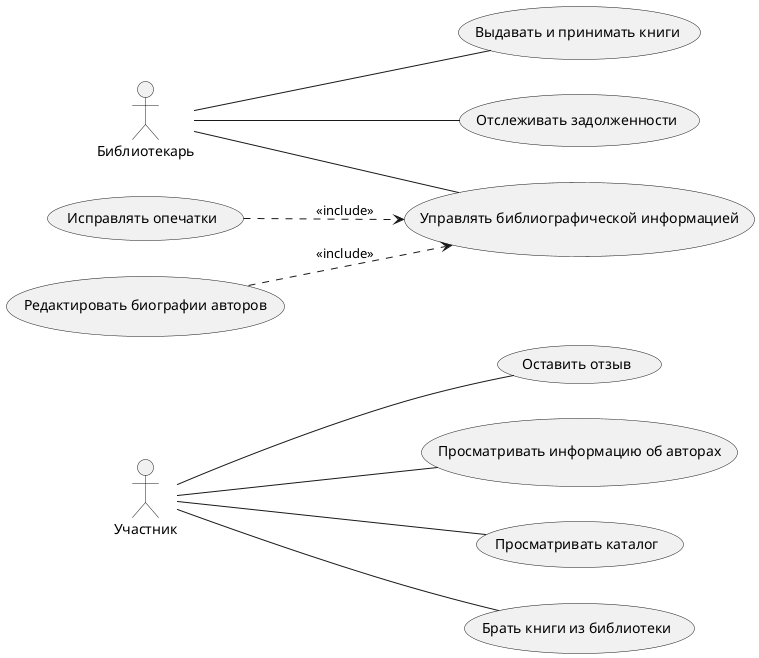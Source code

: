 @startuml diagr
left to right direction

actor Участник

Участник -- (Оставить отзыв)
Участник -- (Просматривать информацию об авторах)
Участник -- (Просматривать каталог) 
Участник -- (Брать книги из библиотеки)

actor Библиотекарь

Библиотекарь -- (Выдавать и принимать книги)
Библиотекарь -- (Отслеживать задолженности)
Библиотекарь -- (Управлять библиографической информацией) 
(Исправлять опечатки) ..> (Управлять библиографической информацией): <<include>> 
(Редактировать биографии авторов) ..> (Управлять библиографической информацией): <<include>> 
@enduml